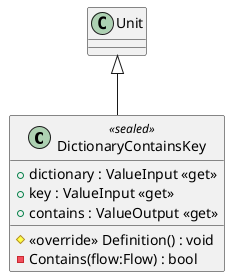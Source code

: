 @startuml
class DictionaryContainsKey <<sealed>> {
    + dictionary : ValueInput <<get>>
    + key : ValueInput <<get>>
    + contains : ValueOutput <<get>>
    # <<override>> Definition() : void
    - Contains(flow:Flow) : bool
}
Unit <|-- DictionaryContainsKey
@enduml

